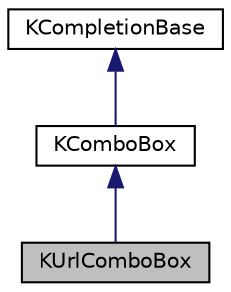 digraph "KUrlComboBox"
{
  edge [fontname="Helvetica",fontsize="10",labelfontname="Helvetica",labelfontsize="10"];
  node [fontname="Helvetica",fontsize="10",shape=record];
  Node0 [label="KUrlComboBox",height=0.2,width=0.4,color="black", fillcolor="grey75", style="filled", fontcolor="black"];
  Node1 -> Node0 [dir="back",color="midnightblue",fontsize="10",style="solid",fontname="Helvetica"];
  Node1 [label="KComboBox",height=0.2,width=0.4,color="black", fillcolor="white", style="filled",URL="D:/Users/anthony/Documents/MINGW-KDE-Frameworks/frameworks/kcompletion-5.26.0/html/KCompletion.tags$classKComboBox.html"];
  Node2 -> Node1 [dir="back",color="midnightblue",fontsize="10",style="solid",fontname="Helvetica"];
  Node2 [label="KCompletionBase",height=0.2,width=0.4,color="black", fillcolor="white", style="filled",URL="D:/Users/anthony/Documents/MINGW-KDE-Frameworks/frameworks/kcompletion-5.26.0/html/KCompletion.tags$classKCompletionBase.html"];
}
